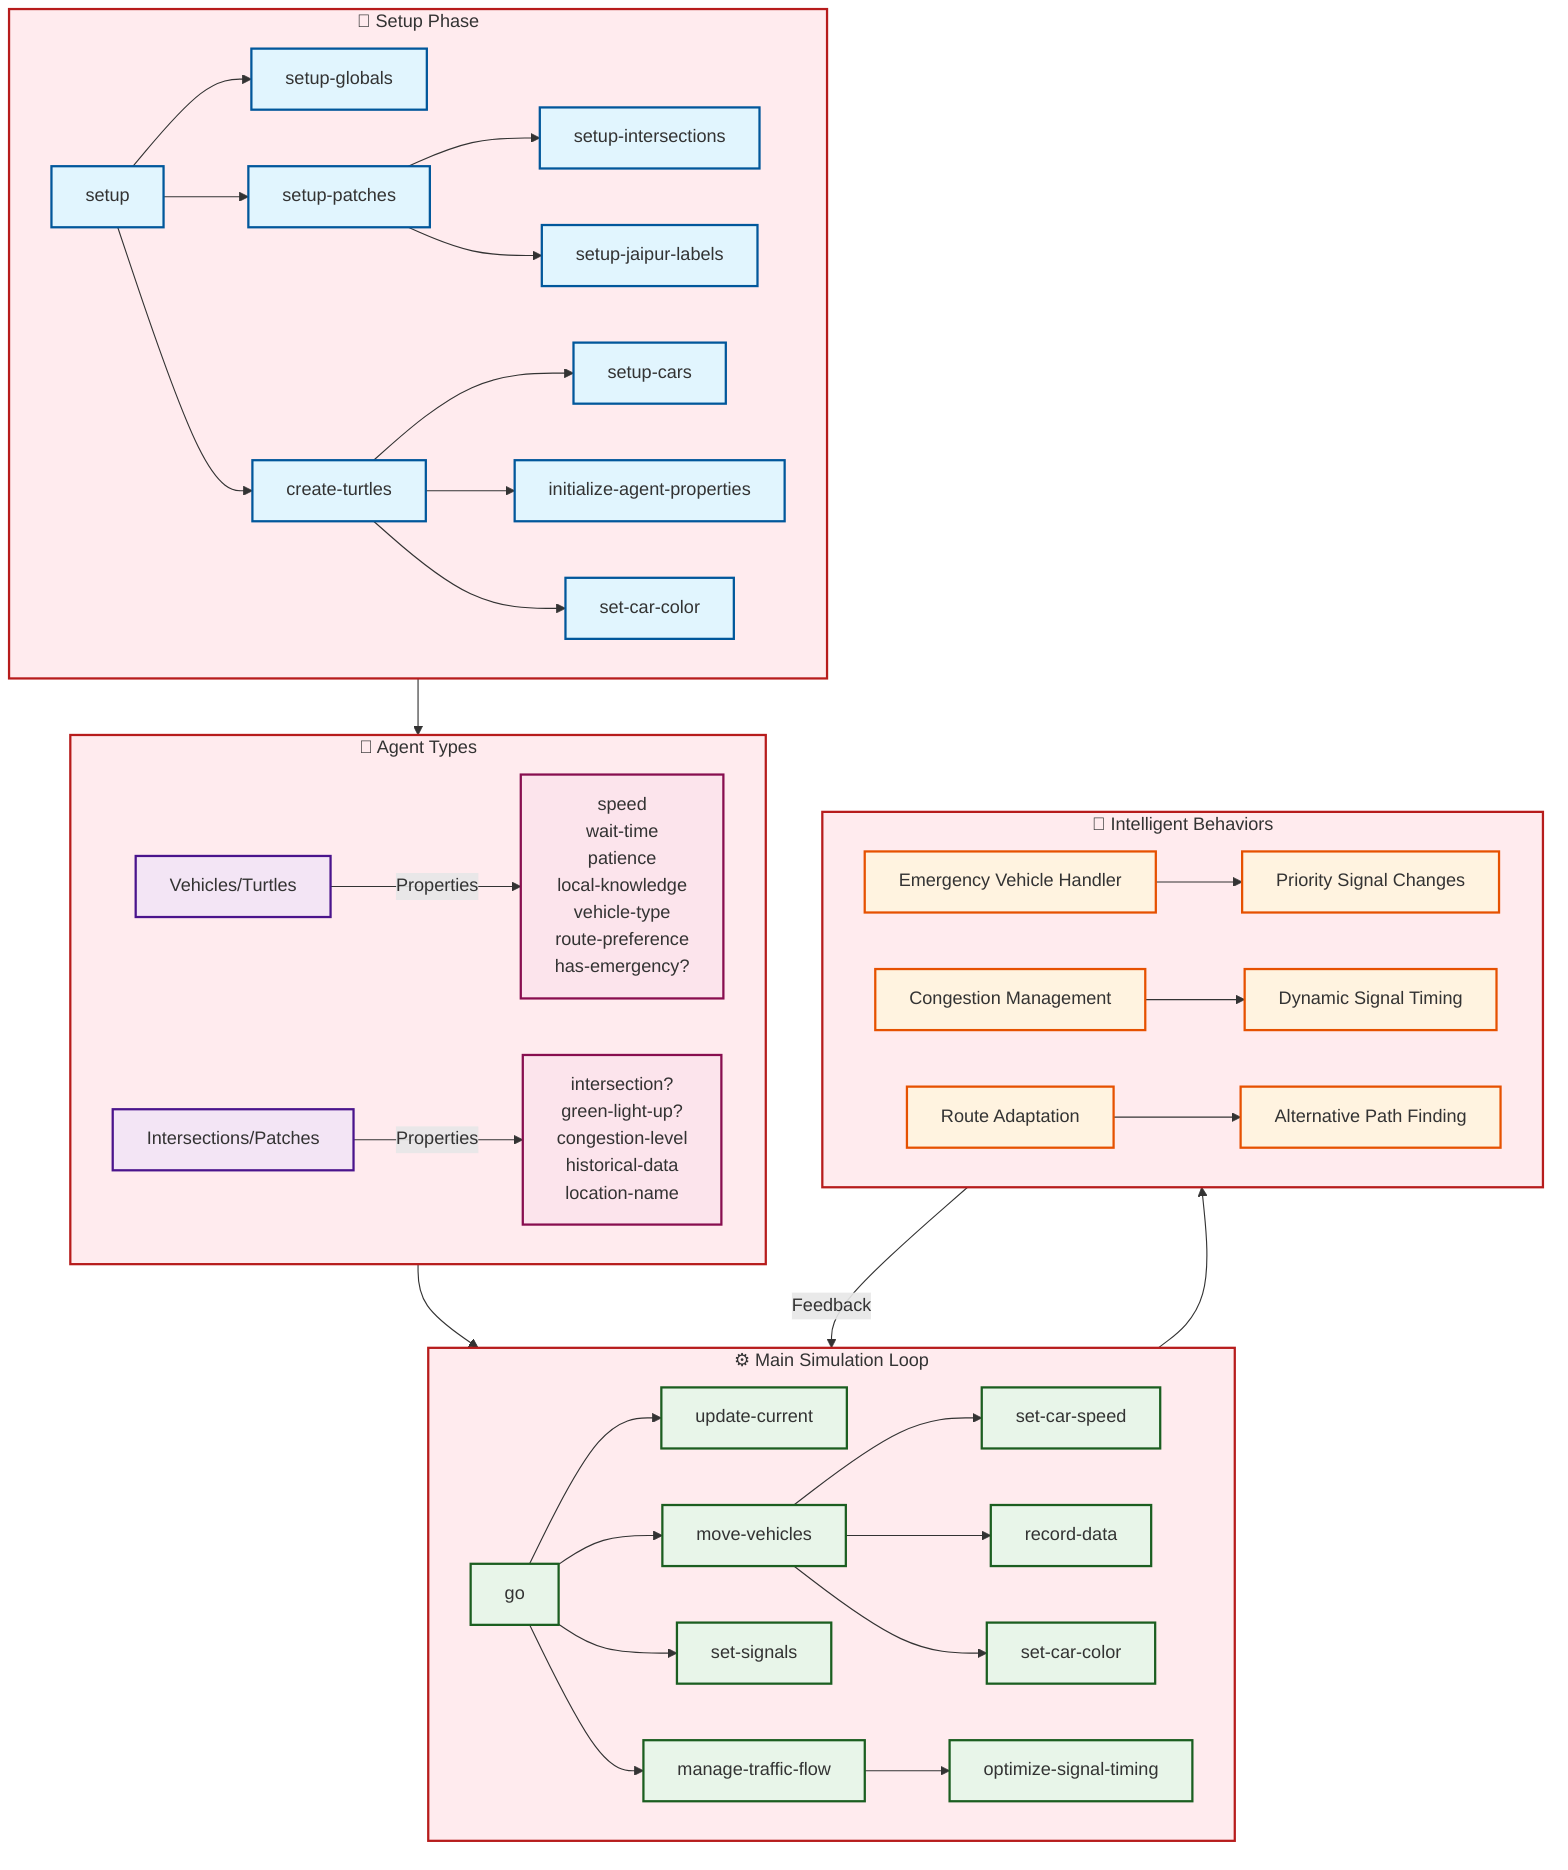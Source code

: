 flowchart TD
    %% Style definitions
    classDef setupClass fill:#e1f5fe,stroke:#01579b,stroke-width:2px
    classDef agentClass fill:#f3e5f5,stroke:#4a148c,stroke-width:2px
    classDef simulationClass fill:#e8f5e9,stroke:#1b5e20,stroke-width:2px
    classDef intelligenceClass fill:#fff3e0,stroke:#e65100,stroke-width:2px
    classDef propertyClass fill:#fce4ec,stroke:#880e4f,stroke-width:2px
    classDef flowClass fill:#ffebee,stroke:#b71c1c,stroke-width:2px

    subgraph Setup["🚦 Setup Phase"]
        A[setup] --> B[setup-globals]
        A --> C[setup-patches]
        A --> D[create-turtles]
        C --> C1[setup-intersections]
        C --> C2[setup-jaipur-labels]
        D --> D1[setup-cars]
        D --> D2[initialize-agent-properties]
        D --> D3[set-car-color]
    end

    subgraph Agents["🚗 Agent Types"]
        E1[Vehicles/Turtles] -->|Properties| E1P[speed<br/>wait-time<br/>patience<br/>local-knowledge<br/>vehicle-type<br/>route-preference<br/>has-emergency?]
        E2[Intersections/Patches] -->|Properties| E2P[intersection?<br/>green-light-up?<br/>congestion-level<br/>historical-data<br/>location-name]
    end

    subgraph Simulation["⚙️ Main Simulation Loop"]
        F[go] --> G[update-current]
        F --> H[manage-traffic-flow]
        F --> I[set-signals]
        F --> J[move-vehicles]
        J --> K[set-car-speed]
        J --> L[record-data]
        J --> M[set-car-color]
        H --> N[optimize-signal-timing]
    end

    subgraph Intelligence["🧠 Intelligent Behaviors"]
        O[Emergency Vehicle Handler] --> P[Priority Signal Changes]
        Q[Congestion Management] --> R[Dynamic Signal Timing]
        S[Route Adaptation] --> T[Alternative Path Finding]
    end

    Setup --> Agents
    Agents --> Simulation
    Simulation --> Intelligence
    Intelligence -->|Feedback| Simulation

    %% Apply styles
    class A,B,C,D,C1,C2,D1,D2,D3 setupClass
    class E1,E2 agentClass
    class E1P,E2P propertyClass
    class F,G,H,I,J,K,L,M,N simulationClass
    class O,P,Q,R,S,T intelligenceClass
    class Setup,Agents,Simulation,Intelligence flowClass

    %% Add click interactivity
    click A "setup" "Initializes the simulation"
    click E1 "Vehicles" "Mobile agents in the simulation"
    click F "go" "Main simulation loop"
    click O "Emergency" "Handles emergency vehicle priority"